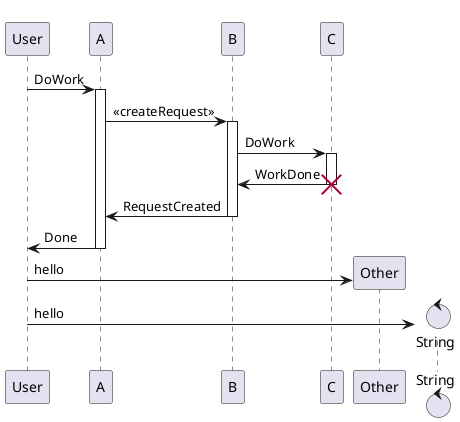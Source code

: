 @startuml 生命周期

participant User

User -> A : DoWork
activate A

A -> B : <<createRequest>>
activate B

B -> C : DoWork
activate C
B <- C : WorkDone
destroy C

A <- B : RequestCreated
deactivate B

A -> User : Done
deactivate A

' Participant creation
create Other
User -> Other : hello

create control String
User -> String : hello

@enduml